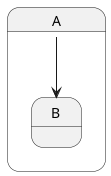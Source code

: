 {
  "sha1": "2lx0yf41x002a2bjg101zd092v4h0wj",
  "insertion": {
    "when": "2024-10-21T20:53:10.677Z",
    "url": "https://github.com/plantuml/plantuml/issues/1476",
    "user": "plantuml@gmail.com"
  }
}
@startuml
state A {
    A --> B
}
@enduml
